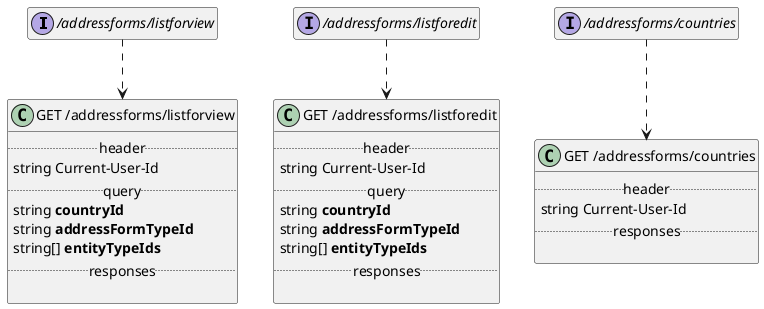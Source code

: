 @startuml
hide empty members
set namespaceSeparator none

interface "/addressforms/listforview" {
}

class "GET /addressforms/listforview" {
.. header ..
{field} string Current-User-Id
.. query ..
{field} string <b>countryId</b>
{field} string <b>addressFormTypeId</b>
{field} string[] <b>entityTypeIds</b>
.. responses ..

}



"/addressforms/listforview" ..> "GET /addressforms/listforview"



interface "/addressforms/listforedit" {
}

class "GET /addressforms/listforedit" {
.. header ..
{field} string Current-User-Id
.. query ..
{field} string <b>countryId</b>
{field} string <b>addressFormTypeId</b>
{field} string[] <b>entityTypeIds</b>
.. responses ..

}



"/addressforms/listforedit" ..> "GET /addressforms/listforedit"



interface "/addressforms/countries" {
}

class "GET /addressforms/countries" {
.. header ..
{field} string Current-User-Id
.. responses ..

}



"/addressforms/countries" ..> "GET /addressforms/countries"



@enduml
